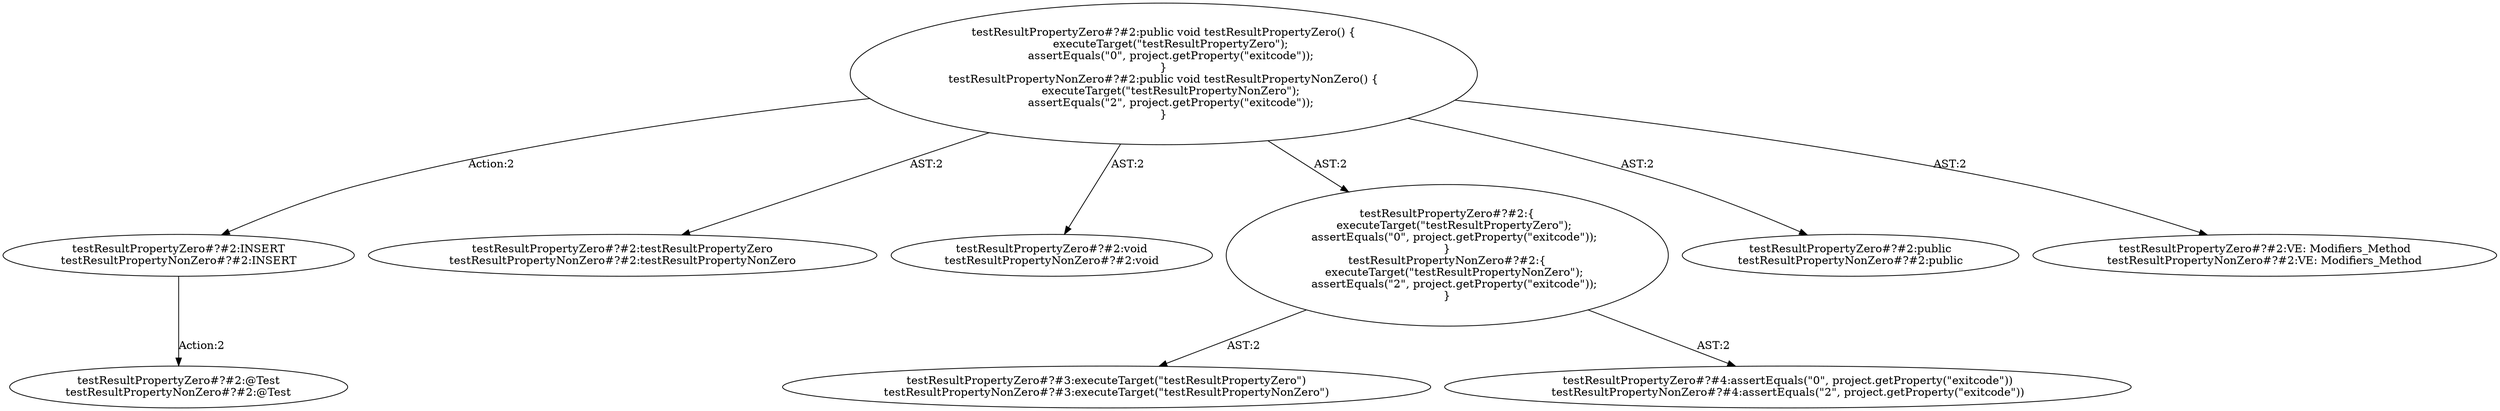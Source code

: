 digraph "Pattern" {
0 [label="testResultPropertyZero#?#2:INSERT
testResultPropertyNonZero#?#2:INSERT" shape=ellipse]
1 [label="testResultPropertyZero#?#2:public void testResultPropertyZero() \{
    executeTarget(\"testResultPropertyZero\");
    assertEquals(\"0\", project.getProperty(\"exitcode\"));
\}
testResultPropertyNonZero#?#2:public void testResultPropertyNonZero() \{
    executeTarget(\"testResultPropertyNonZero\");
    assertEquals(\"2\", project.getProperty(\"exitcode\"));
\}" shape=ellipse]
2 [label="testResultPropertyZero#?#2:testResultPropertyZero
testResultPropertyNonZero#?#2:testResultPropertyNonZero" shape=ellipse]
3 [label="testResultPropertyZero#?#2:void
testResultPropertyNonZero#?#2:void" shape=ellipse]
4 [label="testResultPropertyZero#?#2:\{
    executeTarget(\"testResultPropertyZero\");
    assertEquals(\"0\", project.getProperty(\"exitcode\"));
\}
testResultPropertyNonZero#?#2:\{
    executeTarget(\"testResultPropertyNonZero\");
    assertEquals(\"2\", project.getProperty(\"exitcode\"));
\}" shape=ellipse]
5 [label="testResultPropertyZero#?#3:executeTarget(\"testResultPropertyZero\")
testResultPropertyNonZero#?#3:executeTarget(\"testResultPropertyNonZero\")" shape=ellipse]
6 [label="testResultPropertyZero#?#4:assertEquals(\"0\", project.getProperty(\"exitcode\"))
testResultPropertyNonZero#?#4:assertEquals(\"2\", project.getProperty(\"exitcode\"))" shape=ellipse]
7 [label="testResultPropertyZero#?#2:public
testResultPropertyNonZero#?#2:public" shape=ellipse]
8 [label="testResultPropertyZero#?#2:VE: Modifiers_Method
testResultPropertyNonZero#?#2:VE: Modifiers_Method" shape=ellipse]
9 [label="testResultPropertyZero#?#2:@Test
testResultPropertyNonZero#?#2:@Test" shape=ellipse]
0 -> 9 [label="Action:2"];
1 -> 0 [label="Action:2"];
1 -> 2 [label="AST:2"];
1 -> 3 [label="AST:2"];
1 -> 4 [label="AST:2"];
1 -> 7 [label="AST:2"];
1 -> 8 [label="AST:2"];
4 -> 5 [label="AST:2"];
4 -> 6 [label="AST:2"];
}